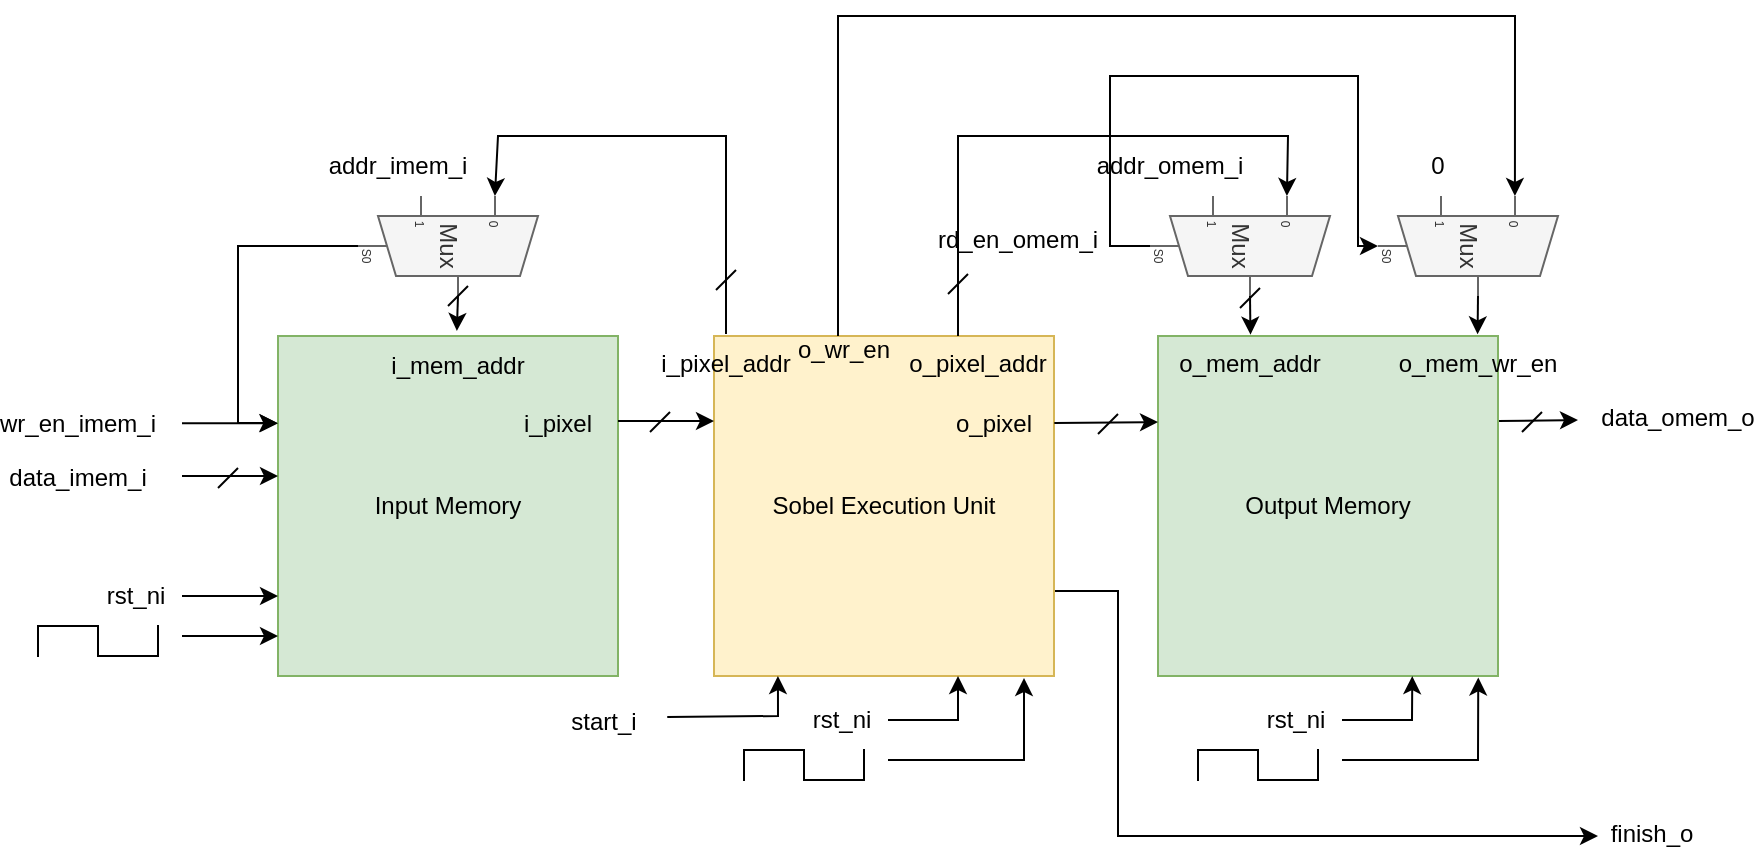 <mxfile version="25.0.3">
  <diagram name="Sayfa -1" id="LL-HR8nZ0Q3Mt9o68_RL">
    <mxGraphModel dx="1783" dy="492" grid="1" gridSize="10" guides="1" tooltips="1" connect="1" arrows="1" fold="1" page="1" pageScale="1" pageWidth="827" pageHeight="1169" math="0" shadow="0">
      <root>
        <mxCell id="0" />
        <mxCell id="1" parent="0" />
        <mxCell id="fRYDaaZ1SJku_LbExbUh-72" style="edgeStyle=orthogonalEdgeStyle;rounded=0;orthogonalLoop=1;jettySize=auto;html=1;exitX=1;exitY=0.75;exitDx=0;exitDy=0;" edge="1" parent="1" source="fRYDaaZ1SJku_LbExbUh-1">
          <mxGeometry relative="1" as="geometry">
            <mxPoint x="770" y="490" as="targetPoint" />
            <Array as="points">
              <mxPoint x="530" y="368" />
              <mxPoint x="530" y="490" />
              <mxPoint x="760" y="490" />
            </Array>
          </mxGeometry>
        </mxCell>
        <mxCell id="fRYDaaZ1SJku_LbExbUh-1" value="Sobel Execution Unit" style="whiteSpace=wrap;html=1;aspect=fixed;fillColor=#fff2cc;strokeColor=#d6b656;" vertex="1" parent="1">
          <mxGeometry x="328" y="240" width="170" height="170" as="geometry" />
        </mxCell>
        <mxCell id="fRYDaaZ1SJku_LbExbUh-2" value="Input Memory" style="whiteSpace=wrap;html=1;aspect=fixed;fillColor=#d5e8d4;strokeColor=#82b366;" vertex="1" parent="1">
          <mxGeometry x="110" y="240" width="170" height="170" as="geometry" />
        </mxCell>
        <mxCell id="fRYDaaZ1SJku_LbExbUh-53" style="edgeStyle=orthogonalEdgeStyle;rounded=0;orthogonalLoop=1;jettySize=auto;html=1;exitX=1;exitY=0.25;exitDx=0;exitDy=0;" edge="1" parent="1" source="fRYDaaZ1SJku_LbExbUh-3">
          <mxGeometry relative="1" as="geometry">
            <mxPoint x="760" y="282" as="targetPoint" />
          </mxGeometry>
        </mxCell>
        <mxCell id="fRYDaaZ1SJku_LbExbUh-3" value="Output Memory" style="whiteSpace=wrap;html=1;aspect=fixed;fillColor=#d5e8d4;strokeColor=#82b366;" vertex="1" parent="1">
          <mxGeometry x="550" y="240" width="170" height="170" as="geometry" />
        </mxCell>
        <mxCell id="fRYDaaZ1SJku_LbExbUh-4" value="" style="endArrow=classic;html=1;rounded=0;entryX=0;entryY=0.25;entryDx=0;entryDy=0;exitX=1;exitY=0.25;exitDx=0;exitDy=0;" edge="1" parent="1" source="fRYDaaZ1SJku_LbExbUh-2" target="fRYDaaZ1SJku_LbExbUh-1">
          <mxGeometry width="50" height="50" relative="1" as="geometry">
            <mxPoint x="280" y="300" as="sourcePoint" />
            <mxPoint x="330" y="250" as="targetPoint" />
          </mxGeometry>
        </mxCell>
        <mxCell id="fRYDaaZ1SJku_LbExbUh-6" value="i_pixel" style="text;html=1;align=center;verticalAlign=middle;whiteSpace=wrap;rounded=0;" vertex="1" parent="1">
          <mxGeometry x="220" y="269" width="60" height="30" as="geometry" />
        </mxCell>
        <mxCell id="fRYDaaZ1SJku_LbExbUh-7" value="" style="endArrow=classic;html=1;rounded=0;entryX=0;entryY=0.25;entryDx=0;entryDy=0;exitX=1;exitY=0.25;exitDx=0;exitDy=0;" edge="1" parent="1">
          <mxGeometry width="50" height="50" relative="1" as="geometry">
            <mxPoint x="62" y="283.66" as="sourcePoint" />
            <mxPoint x="110" y="283.66" as="targetPoint" />
          </mxGeometry>
        </mxCell>
        <mxCell id="fRYDaaZ1SJku_LbExbUh-8" value="" style="endArrow=classic;html=1;rounded=0;entryX=0;entryY=0.25;entryDx=0;entryDy=0;exitX=1;exitY=0.25;exitDx=0;exitDy=0;" edge="1" parent="1">
          <mxGeometry width="50" height="50" relative="1" as="geometry">
            <mxPoint x="62" y="310" as="sourcePoint" />
            <mxPoint x="110" y="310" as="targetPoint" />
          </mxGeometry>
        </mxCell>
        <mxCell id="fRYDaaZ1SJku_LbExbUh-10" value="wr_en_imem_i" style="text;html=1;align=center;verticalAlign=middle;whiteSpace=wrap;rounded=0;" vertex="1" parent="1">
          <mxGeometry x="-20" y="269" width="60" height="30" as="geometry" />
        </mxCell>
        <mxCell id="fRYDaaZ1SJku_LbExbUh-11" value="data_imem_i" style="text;html=1;align=center;verticalAlign=middle;whiteSpace=wrap;rounded=0;" vertex="1" parent="1">
          <mxGeometry x="-20" y="296" width="60" height="30" as="geometry" />
        </mxCell>
        <mxCell id="fRYDaaZ1SJku_LbExbUh-12" value="" style="endArrow=none;html=1;rounded=0;" edge="1" parent="1">
          <mxGeometry width="50" height="50" relative="1" as="geometry">
            <mxPoint x="80" y="316" as="sourcePoint" />
            <mxPoint x="90" y="306" as="targetPoint" />
          </mxGeometry>
        </mxCell>
        <mxCell id="fRYDaaZ1SJku_LbExbUh-13" value="" style="endArrow=none;html=1;rounded=0;" edge="1" parent="1">
          <mxGeometry width="50" height="50" relative="1" as="geometry">
            <mxPoint x="296" y="288" as="sourcePoint" />
            <mxPoint x="306" y="278" as="targetPoint" />
          </mxGeometry>
        </mxCell>
        <mxCell id="fRYDaaZ1SJku_LbExbUh-14" value="Mux" style="shadow=0;dashed=0;align=center;html=1;strokeWidth=1;shape=mxgraph.electrical.abstract.mux2;whiteSpace=wrap;rotation=90;fillColor=#f5f5f5;fontColor=#333333;strokeColor=#666666;" vertex="1" parent="1">
          <mxGeometry x="170" y="150" width="50" height="90" as="geometry" />
        </mxCell>
        <mxCell id="fRYDaaZ1SJku_LbExbUh-20" style="edgeStyle=orthogonalEdgeStyle;rounded=0;orthogonalLoop=1;jettySize=auto;html=1;entryX=-0.002;entryY=0.256;entryDx=0;entryDy=0;entryPerimeter=0;" edge="1" parent="1" source="fRYDaaZ1SJku_LbExbUh-14" target="fRYDaaZ1SJku_LbExbUh-2">
          <mxGeometry relative="1" as="geometry">
            <Array as="points">
              <mxPoint x="90" y="195" />
              <mxPoint x="90" y="284" />
            </Array>
          </mxGeometry>
        </mxCell>
        <mxCell id="fRYDaaZ1SJku_LbExbUh-21" style="edgeStyle=orthogonalEdgeStyle;rounded=0;orthogonalLoop=1;jettySize=auto;html=1;exitX=1;exitY=0.5;exitDx=0;exitDy=-5;exitPerimeter=0;entryX=0.526;entryY=-0.015;entryDx=0;entryDy=0;entryPerimeter=0;" edge="1" parent="1" source="fRYDaaZ1SJku_LbExbUh-14" target="fRYDaaZ1SJku_LbExbUh-2">
          <mxGeometry relative="1" as="geometry" />
        </mxCell>
        <mxCell id="fRYDaaZ1SJku_LbExbUh-22" value="i_mem_addr" style="text;html=1;align=center;verticalAlign=middle;whiteSpace=wrap;rounded=0;" vertex="1" parent="1">
          <mxGeometry x="170" y="240" width="60" height="30" as="geometry" />
        </mxCell>
        <mxCell id="fRYDaaZ1SJku_LbExbUh-23" value="" style="endArrow=classic;html=1;rounded=0;entryX=0;entryY=0.25;entryDx=0;entryDy=0;exitX=1;exitY=0.25;exitDx=0;exitDy=0;" edge="1" parent="1">
          <mxGeometry width="50" height="50" relative="1" as="geometry">
            <mxPoint x="62" y="390" as="sourcePoint" />
            <mxPoint x="110" y="390" as="targetPoint" />
          </mxGeometry>
        </mxCell>
        <mxCell id="fRYDaaZ1SJku_LbExbUh-24" value="" style="endArrow=classic;html=1;rounded=0;entryX=0;entryY=0.25;entryDx=0;entryDy=0;exitX=1;exitY=0.25;exitDx=0;exitDy=0;" edge="1" parent="1">
          <mxGeometry width="50" height="50" relative="1" as="geometry">
            <mxPoint x="62" y="370" as="sourcePoint" />
            <mxPoint x="110" y="370" as="targetPoint" />
          </mxGeometry>
        </mxCell>
        <mxCell id="fRYDaaZ1SJku_LbExbUh-25" value="rst_ni" style="text;html=1;align=center;verticalAlign=middle;whiteSpace=wrap;rounded=0;" vertex="1" parent="1">
          <mxGeometry x="9" y="355" width="60" height="30" as="geometry" />
        </mxCell>
        <mxCell id="fRYDaaZ1SJku_LbExbUh-28" value="" style="shape=partialRectangle;whiteSpace=wrap;html=1;bottom=0;right=0;fillColor=none;" vertex="1" parent="1">
          <mxGeometry x="-10" y="385" width="30" height="15" as="geometry" />
        </mxCell>
        <mxCell id="fRYDaaZ1SJku_LbExbUh-29" value="" style="shape=partialRectangle;whiteSpace=wrap;html=1;bottom=1;right=1;left=1;top=0;fillColor=none;routingCenterX=-0.5;" vertex="1" parent="1">
          <mxGeometry x="20" y="385" width="30" height="15" as="geometry" />
        </mxCell>
        <mxCell id="fRYDaaZ1SJku_LbExbUh-30" value="i_pixel_addr" style="text;html=1;align=center;verticalAlign=middle;whiteSpace=wrap;rounded=0;" vertex="1" parent="1">
          <mxGeometry x="304" y="239" width="60" height="30" as="geometry" />
        </mxCell>
        <mxCell id="fRYDaaZ1SJku_LbExbUh-31" value="" style="endArrow=classic;html=1;rounded=0;entryX=0;entryY=0.206;entryDx=0;entryDy=3;exitX=0.5;exitY=0;exitDx=0;exitDy=0;entryPerimeter=0;" edge="1" parent="1" source="fRYDaaZ1SJku_LbExbUh-30" target="fRYDaaZ1SJku_LbExbUh-14">
          <mxGeometry width="50" height="50" relative="1" as="geometry">
            <mxPoint x="350" y="210" as="sourcePoint" />
            <mxPoint x="398" y="210" as="targetPoint" />
            <Array as="points">
              <mxPoint x="334" y="140" />
              <mxPoint x="290" y="140" />
              <mxPoint x="220" y="140" />
            </Array>
          </mxGeometry>
        </mxCell>
        <mxCell id="fRYDaaZ1SJku_LbExbUh-32" value="addr_imem_i" style="text;html=1;align=center;verticalAlign=middle;whiteSpace=wrap;rounded=0;" vertex="1" parent="1">
          <mxGeometry x="140" y="140" width="60" height="30" as="geometry" />
        </mxCell>
        <mxCell id="fRYDaaZ1SJku_LbExbUh-33" value="Mux" style="shadow=0;dashed=0;align=center;html=1;strokeWidth=1;shape=mxgraph.electrical.abstract.mux2;whiteSpace=wrap;rotation=90;fillColor=#f5f5f5;fontColor=#333333;strokeColor=#666666;" vertex="1" parent="1">
          <mxGeometry x="566" y="150" width="50" height="90" as="geometry" />
        </mxCell>
        <mxCell id="fRYDaaZ1SJku_LbExbUh-34" value="" style="endArrow=classic;html=1;rounded=0;entryX=0.589;entryY=1.022;entryDx=0;entryDy=0;exitX=1;exitY=0.25;exitDx=0;exitDy=0;entryPerimeter=0;" edge="1" parent="1">
          <mxGeometry width="50" height="50" relative="1" as="geometry">
            <mxPoint x="642" y="452" as="sourcePoint" />
            <mxPoint x="710.13" y="410.74" as="targetPoint" />
            <Array as="points">
              <mxPoint x="710" y="452" />
            </Array>
          </mxGeometry>
        </mxCell>
        <mxCell id="fRYDaaZ1SJku_LbExbUh-35" value="" style="endArrow=classic;html=1;rounded=0;entryX=0.395;entryY=1.018;entryDx=0;entryDy=0;exitX=1;exitY=0.25;exitDx=0;exitDy=0;entryPerimeter=0;" edge="1" parent="1">
          <mxGeometry width="50" height="50" relative="1" as="geometry">
            <mxPoint x="642" y="432" as="sourcePoint" />
            <mxPoint x="677.15" y="410.06" as="targetPoint" />
            <Array as="points">
              <mxPoint x="677" y="432" />
            </Array>
          </mxGeometry>
        </mxCell>
        <mxCell id="fRYDaaZ1SJku_LbExbUh-36" value="rst_ni" style="text;html=1;align=center;verticalAlign=middle;whiteSpace=wrap;rounded=0;" vertex="1" parent="1">
          <mxGeometry x="589" y="417" width="60" height="30" as="geometry" />
        </mxCell>
        <mxCell id="fRYDaaZ1SJku_LbExbUh-37" value="" style="shape=partialRectangle;whiteSpace=wrap;html=1;bottom=0;right=0;fillColor=none;" vertex="1" parent="1">
          <mxGeometry x="570" y="447" width="30" height="15" as="geometry" />
        </mxCell>
        <mxCell id="fRYDaaZ1SJku_LbExbUh-38" value="" style="shape=partialRectangle;whiteSpace=wrap;html=1;bottom=1;right=1;left=1;top=0;fillColor=none;routingCenterX=-0.5;" vertex="1" parent="1">
          <mxGeometry x="600" y="447" width="30" height="15" as="geometry" />
        </mxCell>
        <mxCell id="fRYDaaZ1SJku_LbExbUh-39" value="" style="endArrow=classic;html=1;rounded=0;entryX=0.589;entryY=1.022;entryDx=0;entryDy=0;exitX=1;exitY=0.25;exitDx=0;exitDy=0;entryPerimeter=0;" edge="1" parent="1">
          <mxGeometry width="50" height="50" relative="1" as="geometry">
            <mxPoint x="415" y="452" as="sourcePoint" />
            <mxPoint x="483" y="411" as="targetPoint" />
            <Array as="points">
              <mxPoint x="483" y="452" />
            </Array>
          </mxGeometry>
        </mxCell>
        <mxCell id="fRYDaaZ1SJku_LbExbUh-40" value="" style="endArrow=classic;html=1;rounded=0;entryX=0.395;entryY=1.018;entryDx=0;entryDy=0;exitX=1;exitY=0.25;exitDx=0;exitDy=0;entryPerimeter=0;" edge="1" parent="1">
          <mxGeometry width="50" height="50" relative="1" as="geometry">
            <mxPoint x="415" y="432" as="sourcePoint" />
            <mxPoint x="450" y="410" as="targetPoint" />
            <Array as="points">
              <mxPoint x="450" y="432" />
            </Array>
          </mxGeometry>
        </mxCell>
        <mxCell id="fRYDaaZ1SJku_LbExbUh-41" value="rst_ni" style="text;html=1;align=center;verticalAlign=middle;whiteSpace=wrap;rounded=0;" vertex="1" parent="1">
          <mxGeometry x="362" y="417" width="60" height="30" as="geometry" />
        </mxCell>
        <mxCell id="fRYDaaZ1SJku_LbExbUh-42" value="" style="shape=partialRectangle;whiteSpace=wrap;html=1;bottom=0;right=0;fillColor=none;" vertex="1" parent="1">
          <mxGeometry x="343" y="447" width="30" height="15" as="geometry" />
        </mxCell>
        <mxCell id="fRYDaaZ1SJku_LbExbUh-43" value="" style="shape=partialRectangle;whiteSpace=wrap;html=1;bottom=1;right=1;left=1;top=0;fillColor=none;routingCenterX=-0.5;" vertex="1" parent="1">
          <mxGeometry x="373" y="447" width="30" height="15" as="geometry" />
        </mxCell>
        <mxCell id="fRYDaaZ1SJku_LbExbUh-44" value="addr_omem_i" style="text;html=1;align=center;verticalAlign=middle;whiteSpace=wrap;rounded=0;" vertex="1" parent="1">
          <mxGeometry x="526" y="140" width="60" height="30" as="geometry" />
        </mxCell>
        <mxCell id="fRYDaaZ1SJku_LbExbUh-45" value="" style="endArrow=classic;html=1;rounded=0;entryX=0;entryY=0.206;entryDx=0;entryDy=3;entryPerimeter=0;" edge="1" parent="1" target="fRYDaaZ1SJku_LbExbUh-33">
          <mxGeometry width="50" height="50" relative="1" as="geometry">
            <mxPoint x="450" y="240" as="sourcePoint" />
            <mxPoint x="500" y="190" as="targetPoint" />
            <Array as="points">
              <mxPoint x="450" y="140" />
              <mxPoint x="615" y="140" />
            </Array>
          </mxGeometry>
        </mxCell>
        <mxCell id="fRYDaaZ1SJku_LbExbUh-46" style="edgeStyle=orthogonalEdgeStyle;rounded=0;orthogonalLoop=1;jettySize=auto;html=1;exitX=1;exitY=0.5;exitDx=0;exitDy=-5;exitPerimeter=0;entryX=0.472;entryY=-0.004;entryDx=0;entryDy=0;entryPerimeter=0;" edge="1" parent="1" source="fRYDaaZ1SJku_LbExbUh-33">
          <mxGeometry relative="1" as="geometry">
            <mxPoint x="596.24" y="239.32" as="targetPoint" />
          </mxGeometry>
        </mxCell>
        <mxCell id="fRYDaaZ1SJku_LbExbUh-47" value="o_pixel_addr" style="text;html=1;align=center;verticalAlign=middle;whiteSpace=wrap;rounded=0;" vertex="1" parent="1">
          <mxGeometry x="430" y="239" width="60" height="30" as="geometry" />
        </mxCell>
        <mxCell id="fRYDaaZ1SJku_LbExbUh-48" value="rd_en_omem_i" style="text;html=1;align=center;verticalAlign=middle;whiteSpace=wrap;rounded=0;" vertex="1" parent="1">
          <mxGeometry x="449.87" y="177" width="60" height="30" as="geometry" />
        </mxCell>
        <mxCell id="fRYDaaZ1SJku_LbExbUh-49" value="" style="endArrow=classic;html=1;rounded=0;exitX=1.001;exitY=0.256;exitDx=0;exitDy=0;exitPerimeter=0;" edge="1" parent="1" source="fRYDaaZ1SJku_LbExbUh-1">
          <mxGeometry width="50" height="50" relative="1" as="geometry">
            <mxPoint x="500" y="284" as="sourcePoint" />
            <mxPoint x="550" y="283" as="targetPoint" />
          </mxGeometry>
        </mxCell>
        <mxCell id="fRYDaaZ1SJku_LbExbUh-50" value="" style="endArrow=none;html=1;rounded=0;" edge="1" parent="1">
          <mxGeometry width="50" height="50" relative="1" as="geometry">
            <mxPoint x="520" y="289" as="sourcePoint" />
            <mxPoint x="530" y="279" as="targetPoint" />
          </mxGeometry>
        </mxCell>
        <mxCell id="fRYDaaZ1SJku_LbExbUh-51" value="o_pixel" style="text;html=1;align=center;verticalAlign=middle;whiteSpace=wrap;rounded=0;" vertex="1" parent="1">
          <mxGeometry x="438" y="269" width="60" height="30" as="geometry" />
        </mxCell>
        <mxCell id="fRYDaaZ1SJku_LbExbUh-52" value="o_mem_addr" style="text;html=1;align=center;verticalAlign=middle;whiteSpace=wrap;rounded=0;" vertex="1" parent="1">
          <mxGeometry x="566" y="239" width="60" height="30" as="geometry" />
        </mxCell>
        <mxCell id="fRYDaaZ1SJku_LbExbUh-54" value="" style="endArrow=none;html=1;rounded=0;" edge="1" parent="1">
          <mxGeometry width="50" height="50" relative="1" as="geometry">
            <mxPoint x="329" y="217" as="sourcePoint" />
            <mxPoint x="339" y="207" as="targetPoint" />
          </mxGeometry>
        </mxCell>
        <mxCell id="fRYDaaZ1SJku_LbExbUh-55" value="" style="endArrow=none;html=1;rounded=0;" edge="1" parent="1">
          <mxGeometry width="50" height="50" relative="1" as="geometry">
            <mxPoint x="445" y="219" as="sourcePoint" />
            <mxPoint x="455" y="209" as="targetPoint" />
          </mxGeometry>
        </mxCell>
        <mxCell id="fRYDaaZ1SJku_LbExbUh-56" value="" style="endArrow=none;html=1;rounded=0;" edge="1" parent="1">
          <mxGeometry width="50" height="50" relative="1" as="geometry">
            <mxPoint x="591" y="226" as="sourcePoint" />
            <mxPoint x="601" y="216" as="targetPoint" />
          </mxGeometry>
        </mxCell>
        <mxCell id="fRYDaaZ1SJku_LbExbUh-57" value="" style="endArrow=none;html=1;rounded=0;" edge="1" parent="1">
          <mxGeometry width="50" height="50" relative="1" as="geometry">
            <mxPoint x="195" y="225" as="sourcePoint" />
            <mxPoint x="205" y="215" as="targetPoint" />
          </mxGeometry>
        </mxCell>
        <mxCell id="fRYDaaZ1SJku_LbExbUh-58" value="" style="endArrow=none;html=1;rounded=0;" edge="1" parent="1">
          <mxGeometry width="50" height="50" relative="1" as="geometry">
            <mxPoint x="732" y="288" as="sourcePoint" />
            <mxPoint x="742" y="278" as="targetPoint" />
          </mxGeometry>
        </mxCell>
        <mxCell id="fRYDaaZ1SJku_LbExbUh-60" value="data_omem_o" style="text;html=1;align=center;verticalAlign=middle;whiteSpace=wrap;rounded=0;" vertex="1" parent="1">
          <mxGeometry x="780" y="266" width="60" height="30" as="geometry" />
        </mxCell>
        <mxCell id="fRYDaaZ1SJku_LbExbUh-61" value="Mux" style="shadow=0;dashed=0;align=center;html=1;strokeWidth=1;shape=mxgraph.electrical.abstract.mux2;whiteSpace=wrap;rotation=90;fillColor=#f5f5f5;fontColor=#333333;strokeColor=#666666;" vertex="1" parent="1">
          <mxGeometry x="680" y="150" width="50" height="90" as="geometry" />
        </mxCell>
        <mxCell id="fRYDaaZ1SJku_LbExbUh-63" style="edgeStyle=orthogonalEdgeStyle;rounded=0;orthogonalLoop=1;jettySize=auto;html=1;exitX=1;exitY=0.5;exitDx=0;exitDy=-5;exitPerimeter=0;entryX=0.94;entryY=-0.005;entryDx=0;entryDy=0;entryPerimeter=0;" edge="1" parent="1" source="fRYDaaZ1SJku_LbExbUh-61" target="fRYDaaZ1SJku_LbExbUh-3">
          <mxGeometry relative="1" as="geometry" />
        </mxCell>
        <mxCell id="fRYDaaZ1SJku_LbExbUh-65" style="edgeStyle=orthogonalEdgeStyle;rounded=0;orthogonalLoop=1;jettySize=auto;html=1;exitX=0.3;exitY=1;exitDx=10;exitDy=0;exitPerimeter=0;entryX=0.3;entryY=1;entryDx=10;entryDy=0;entryPerimeter=0;" edge="1" parent="1" source="fRYDaaZ1SJku_LbExbUh-33" target="fRYDaaZ1SJku_LbExbUh-61">
          <mxGeometry relative="1" as="geometry">
            <Array as="points">
              <mxPoint x="526" y="195" />
              <mxPoint x="526" y="110" />
              <mxPoint x="650" y="110" />
              <mxPoint x="650" y="195" />
            </Array>
          </mxGeometry>
        </mxCell>
        <mxCell id="fRYDaaZ1SJku_LbExbUh-66" value="o_mem_wr_en" style="text;html=1;align=center;verticalAlign=middle;whiteSpace=wrap;rounded=0;" vertex="1" parent="1">
          <mxGeometry x="680" y="239" width="60" height="30" as="geometry" />
        </mxCell>
        <mxCell id="fRYDaaZ1SJku_LbExbUh-67" value="0" style="text;html=1;align=center;verticalAlign=middle;whiteSpace=wrap;rounded=0;" vertex="1" parent="1">
          <mxGeometry x="680" y="140" width="20" height="30" as="geometry" />
        </mxCell>
        <mxCell id="fRYDaaZ1SJku_LbExbUh-68" value="o_wr_en" style="text;html=1;align=center;verticalAlign=middle;whiteSpace=wrap;rounded=0;" vertex="1" parent="1">
          <mxGeometry x="383" y="232" width="20" height="30" as="geometry" />
        </mxCell>
        <mxCell id="fRYDaaZ1SJku_LbExbUh-69" style="edgeStyle=orthogonalEdgeStyle;rounded=0;orthogonalLoop=1;jettySize=auto;html=1;entryX=0;entryY=0.206;entryDx=0;entryDy=3;entryPerimeter=0;" edge="1" parent="1" source="fRYDaaZ1SJku_LbExbUh-1" target="fRYDaaZ1SJku_LbExbUh-61">
          <mxGeometry relative="1" as="geometry">
            <Array as="points">
              <mxPoint x="390" y="80" />
              <mxPoint x="729" y="80" />
            </Array>
          </mxGeometry>
        </mxCell>
        <mxCell id="fRYDaaZ1SJku_LbExbUh-70" value="" style="endArrow=classic;html=1;rounded=0;entryX=0.188;entryY=1;entryDx=0;entryDy=0;exitX=1.027;exitY=0.416;exitDx=0;exitDy=0;entryPerimeter=0;exitPerimeter=0;" edge="1" parent="1" source="fRYDaaZ1SJku_LbExbUh-71" target="fRYDaaZ1SJku_LbExbUh-1">
          <mxGeometry width="50" height="50" relative="1" as="geometry">
            <mxPoint x="290" y="431.5" as="sourcePoint" />
            <mxPoint x="338" y="432.5" as="targetPoint" />
            <Array as="points">
              <mxPoint x="360" y="430" />
            </Array>
          </mxGeometry>
        </mxCell>
        <mxCell id="fRYDaaZ1SJku_LbExbUh-71" value="start_i" style="text;html=1;align=center;verticalAlign=middle;whiteSpace=wrap;rounded=0;" vertex="1" parent="1">
          <mxGeometry x="243" y="418" width="60" height="30" as="geometry" />
        </mxCell>
        <mxCell id="fRYDaaZ1SJku_LbExbUh-73" value="finish_o" style="text;html=1;align=center;verticalAlign=middle;whiteSpace=wrap;rounded=0;" vertex="1" parent="1">
          <mxGeometry x="767" y="474" width="60" height="30" as="geometry" />
        </mxCell>
      </root>
    </mxGraphModel>
  </diagram>
</mxfile>
